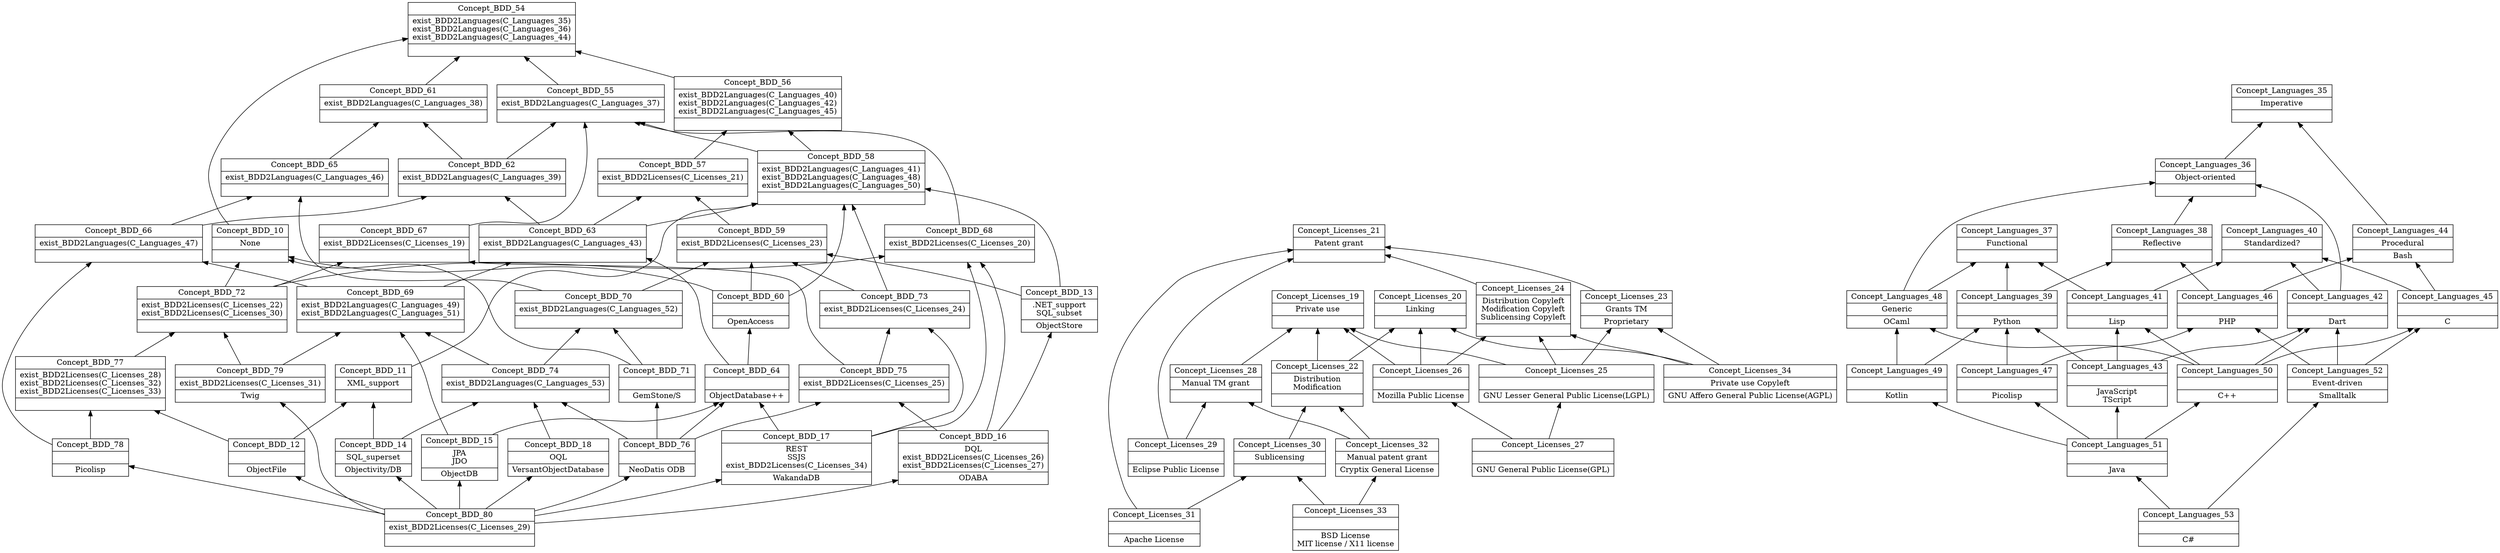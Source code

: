 digraph G { 
	rankdir=BT;
subgraph BDD { 
label="BDD";
54 [shape=record,label="{Concept_BDD_54|exist_BDD2Languages(C_Languages_35)\nexist_BDD2Languages(C_Languages_36)\nexist_BDD2Languages(C_Languages_44)\n|}"];
55 [shape=record,label="{Concept_BDD_55|exist_BDD2Languages(C_Languages_37)\n|}"];
56 [shape=record,label="{Concept_BDD_56|exist_BDD2Languages(C_Languages_40)\nexist_BDD2Languages(C_Languages_42)\nexist_BDD2Languages(C_Languages_45)\n|}"];
57 [shape=record,label="{Concept_BDD_57|exist_BDD2Licenses(C_Licenses_21)\n|}"];
58 [shape=record,label="{Concept_BDD_58|exist_BDD2Languages(C_Languages_41)\nexist_BDD2Languages(C_Languages_48)\nexist_BDD2Languages(C_Languages_50)\n|}"];
59 [shape=record,label="{Concept_BDD_59|exist_BDD2Licenses(C_Licenses_23)\n|}"];
10 [shape=record,label="{Concept_BDD_10|None\n|}"];
60 [shape=record,label="{Concept_BDD_60||OpenAccess\n}"];
61 [shape=record,label="{Concept_BDD_61|exist_BDD2Languages(C_Languages_38)\n|}"];
62 [shape=record,label="{Concept_BDD_62|exist_BDD2Languages(C_Languages_39)\n|}"];
63 [shape=record,label="{Concept_BDD_63|exist_BDD2Languages(C_Languages_43)\n|}"];
64 [shape=record,label="{Concept_BDD_64||ObjectDatabase++\n}"];
65 [shape=record,label="{Concept_BDD_65|exist_BDD2Languages(C_Languages_46)\n|}"];
66 [shape=record,label="{Concept_BDD_66|exist_BDD2Languages(C_Languages_47)\n|}"];
67 [shape=record,label="{Concept_BDD_67|exist_BDD2Licenses(C_Licenses_19)\n|}"];
68 [shape=record,label="{Concept_BDD_68|exist_BDD2Licenses(C_Licenses_20)\n|}"];
69 [shape=record,label="{Concept_BDD_69|exist_BDD2Languages(C_Languages_49)\nexist_BDD2Languages(C_Languages_51)\n|}"];
70 [shape=record,label="{Concept_BDD_70|exist_BDD2Languages(C_Languages_52)\n|}"];
71 [shape=record,label="{Concept_BDD_71||GemStone/S\n}"];
72 [shape=record,label="{Concept_BDD_72|exist_BDD2Licenses(C_Licenses_22)\nexist_BDD2Licenses(C_Licenses_30)\n|}"];
73 [shape=record,label="{Concept_BDD_73|exist_BDD2Licenses(C_Licenses_24)\n|}"];
74 [shape=record,label="{Concept_BDD_74|exist_BDD2Languages(C_Languages_53)\n|}"];
11 [shape=record,label="{Concept_BDD_11|XML_support\n|}"];
13 [shape=record,label="{Concept_BDD_13|.NET_support\nSQL_subset\n|ObjectStore\n}"];
75 [shape=record,label="{Concept_BDD_75|exist_BDD2Licenses(C_Licenses_25)\n|}"];
76 [shape=record,label="{Concept_BDD_76||NeoDatis ODB\n}"];
77 [shape=record,label="{Concept_BDD_77|exist_BDD2Licenses(C_Licenses_28)\nexist_BDD2Licenses(C_Licenses_32)\nexist_BDD2Licenses(C_Licenses_33)\n|}"];
78 [shape=record,label="{Concept_BDD_78||Picolisp\n}"];
12 [shape=record,label="{Concept_BDD_12||ObjectFile\n}"];
14 [shape=record,label="{Concept_BDD_14|SQL_superset\n|Objectivity/DB\n}"];
15 [shape=record,label="{Concept_BDD_15|JPA\nJDO\n|ObjectDB\n}"];
16 [shape=record,label="{Concept_BDD_16|DQL\nexist_BDD2Licenses(C_Licenses_26)\nexist_BDD2Licenses(C_Licenses_27)\n|ODABA\n}"];
17 [shape=record,label="{Concept_BDD_17|REST\nSSJS\nexist_BDD2Licenses(C_Licenses_34)\n|WakandaDB\n}"];
18 [shape=record,label="{Concept_BDD_18|OQL\n|VersantObjectDatabase\n}"];
79 [shape=record,label="{Concept_BDD_79|exist_BDD2Licenses(C_Licenses_31)\n|Twig\n}"];
80 [shape=record,label="{Concept_BDD_80|exist_BDD2Licenses(C_Licenses_29)\n|}"];
	55 -> 54
	56 -> 54
	10 -> 54
	61 -> 54
	58 -> 55
	62 -> 55
	67 -> 55
	68 -> 55
	57 -> 56
	58 -> 56
	59 -> 57
	63 -> 57
	60 -> 58
	63 -> 58
	73 -> 58
	11 -> 58
	13 -> 58
	60 -> 59
	70 -> 59
	73 -> 59
	13 -> 59
	60 -> 10
	71 -> 10
	72 -> 10
	64 -> 60
	62 -> 61
	65 -> 61
	63 -> 62
	66 -> 62
	64 -> 63
	69 -> 63
	76 -> 64
	15 -> 64
	17 -> 64
	66 -> 65
	70 -> 65
	69 -> 66
	78 -> 66
	72 -> 67
	75 -> 67
	72 -> 68
	16 -> 68
	17 -> 68
	74 -> 69
	15 -> 69
	79 -> 69
	71 -> 70
	74 -> 70
	76 -> 71
	77 -> 72
	79 -> 72
	75 -> 73
	17 -> 73
	76 -> 74
	14 -> 74
	18 -> 74
	12 -> 11
	14 -> 11
	16 -> 13
	76 -> 75
	16 -> 75
	80 -> 76
	78 -> 77
	12 -> 77
	80 -> 78
	80 -> 12
	80 -> 14
	80 -> 15
	80 -> 16
	80 -> 17
	80 -> 18
	80 -> 79
}
subgraph Licenses { 
label="Licenses";
19 [shape=record,label="{Concept_Licenses_19|Private use\n|}"];
20 [shape=record,label="{Concept_Licenses_20|Linking\n|}"];
21 [shape=record,label="{Concept_Licenses_21|Patent grant\n|}"];
22 [shape=record,label="{Concept_Licenses_22|Distribution\nModification\n|}"];
23 [shape=record,label="{Concept_Licenses_23|Grants TM\n|Proprietary\n}"];
24 [shape=record,label="{Concept_Licenses_24|Distribution Copyleft\nModification Copyleft\nSublicensing Copyleft\n|}"];
25 [shape=record,label="{Concept_Licenses_25||GNU Lesser General Public License(LGPL)\n}"];
26 [shape=record,label="{Concept_Licenses_26||Mozilla Public License\n}"];
27 [shape=record,label="{Concept_Licenses_27||GNU General Public License(GPL)\n}"];
28 [shape=record,label="{Concept_Licenses_28|Manual TM grant\n|}"];
29 [shape=record,label="{Concept_Licenses_29||Eclipse Public License\n}"];
30 [shape=record,label="{Concept_Licenses_30|Sublicensing\n|}"];
31 [shape=record,label="{Concept_Licenses_31||Apache License\n}"];
32 [shape=record,label="{Concept_Licenses_32|Manual patent grant\n|Cryptix General License\n}"];
33 [shape=record,label="{Concept_Licenses_33||BSD License\nMIT license / X11 license\n}"];
34 [shape=record,label="{Concept_Licenses_34|Private use Copyleft\n|GNU Affero General Public License(AGPL)\n}"];
	22 -> 19
	25 -> 19
	26 -> 19
	28 -> 19
	22 -> 20
	26 -> 20
	34 -> 20
	23 -> 21
	24 -> 21
	29 -> 21
	31 -> 21
	30 -> 22
	32 -> 22
	25 -> 23
	34 -> 23
	25 -> 24
	26 -> 24
	34 -> 24
	27 -> 25
	27 -> 26
	29 -> 28
	32 -> 28
	31 -> 30
	33 -> 30
	33 -> 32
}
subgraph Languages { 
label="Languages";
35 [shape=record,label="{Concept_Languages_35|Imperative\n|}"];
36 [shape=record,label="{Concept_Languages_36|Object-oriented\n|}"];
37 [shape=record,label="{Concept_Languages_37|Functional\n|}"];
38 [shape=record,label="{Concept_Languages_38|Reflective\n|}"];
39 [shape=record,label="{Concept_Languages_39||Python\n}"];
40 [shape=record,label="{Concept_Languages_40|Standardized?\n|}"];
41 [shape=record,label="{Concept_Languages_41||Lisp\n}"];
42 [shape=record,label="{Concept_Languages_42||Dart\n}"];
43 [shape=record,label="{Concept_Languages_43||JavaScript\nTScript\n}"];
44 [shape=record,label="{Concept_Languages_44|Procedural\n|Bash\n}"];
45 [shape=record,label="{Concept_Languages_45||C\n}"];
46 [shape=record,label="{Concept_Languages_46||PHP\n}"];
47 [shape=record,label="{Concept_Languages_47||Picolisp\n}"];
48 [shape=record,label="{Concept_Languages_48|Generic\n|OCaml\n}"];
49 [shape=record,label="{Concept_Languages_49||Kotlin\n}"];
50 [shape=record,label="{Concept_Languages_50||C++\n}"];
51 [shape=record,label="{Concept_Languages_51||Java\n}"];
52 [shape=record,label="{Concept_Languages_52|Event-driven\n|Smalltalk\n}"];
53 [shape=record,label="{Concept_Languages_53||C#\n}"];
	36 -> 35
	44 -> 35
	38 -> 36
	42 -> 36
	48 -> 36
	39 -> 37
	41 -> 37
	48 -> 37
	39 -> 38
	46 -> 38
	43 -> 39
	47 -> 39
	49 -> 39
	41 -> 40
	42 -> 40
	45 -> 40
	43 -> 41
	50 -> 41
	43 -> 42
	50 -> 42
	52 -> 42
	51 -> 43
	45 -> 44
	46 -> 44
	50 -> 45
	52 -> 45
	47 -> 46
	52 -> 46
	51 -> 47
	49 -> 48
	50 -> 48
	51 -> 49
	51 -> 50
	53 -> 51
	53 -> 52
}
}